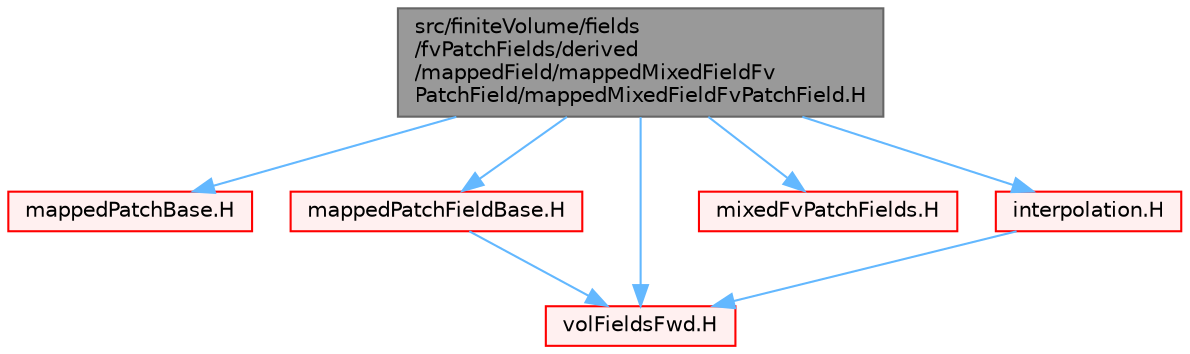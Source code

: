 digraph "src/finiteVolume/fields/fvPatchFields/derived/mappedField/mappedMixedFieldFvPatchField/mappedMixedFieldFvPatchField.H"
{
 // LATEX_PDF_SIZE
  bgcolor="transparent";
  edge [fontname=Helvetica,fontsize=10,labelfontname=Helvetica,labelfontsize=10];
  node [fontname=Helvetica,fontsize=10,shape=box,height=0.2,width=0.4];
  Node1 [id="Node000001",label="src/finiteVolume/fields\l/fvPatchFields/derived\l/mappedField/mappedMixedFieldFv\lPatchField/mappedMixedFieldFvPatchField.H",height=0.2,width=0.4,color="gray40", fillcolor="grey60", style="filled", fontcolor="black",tooltip=" "];
  Node1 -> Node2 [id="edge1_Node000001_Node000002",color="steelblue1",style="solid",tooltip=" "];
  Node2 [id="Node000002",label="mappedPatchBase.H",height=0.2,width=0.4,color="red", fillcolor="#FFF0F0", style="filled",URL="$mappedPatchBase_8H.html",tooltip=" "];
  Node1 -> Node297 [id="edge2_Node000001_Node000297",color="steelblue1",style="solid",tooltip=" "];
  Node297 [id="Node000297",label="mappedPatchFieldBase.H",height=0.2,width=0.4,color="red", fillcolor="#FFF0F0", style="filled",URL="$mappedPatchFieldBase_8H.html",tooltip=" "];
  Node297 -> Node314 [id="edge3_Node000297_Node000314",color="steelblue1",style="solid",tooltip=" "];
  Node314 [id="Node000314",label="volFieldsFwd.H",height=0.2,width=0.4,color="red", fillcolor="#FFF0F0", style="filled",URL="$volFieldsFwd_8H.html",tooltip="Forwards and collection of common volume field types."];
  Node1 -> Node315 [id="edge4_Node000001_Node000315",color="steelblue1",style="solid",tooltip=" "];
  Node315 [id="Node000315",label="mixedFvPatchFields.H",height=0.2,width=0.4,color="red", fillcolor="#FFF0F0", style="filled",URL="$mixedFvPatchFields_8H.html",tooltip=" "];
  Node1 -> Node317 [id="edge5_Node000001_Node000317",color="steelblue1",style="solid",tooltip=" "];
  Node317 [id="Node000317",label="interpolation.H",height=0.2,width=0.4,color="red", fillcolor="#FFF0F0", style="filled",URL="$interpolation_8H.html",tooltip=" "];
  Node317 -> Node314 [id="edge6_Node000317_Node000314",color="steelblue1",style="solid",tooltip=" "];
  Node1 -> Node314 [id="edge7_Node000001_Node000314",color="steelblue1",style="solid",tooltip=" "];
}

